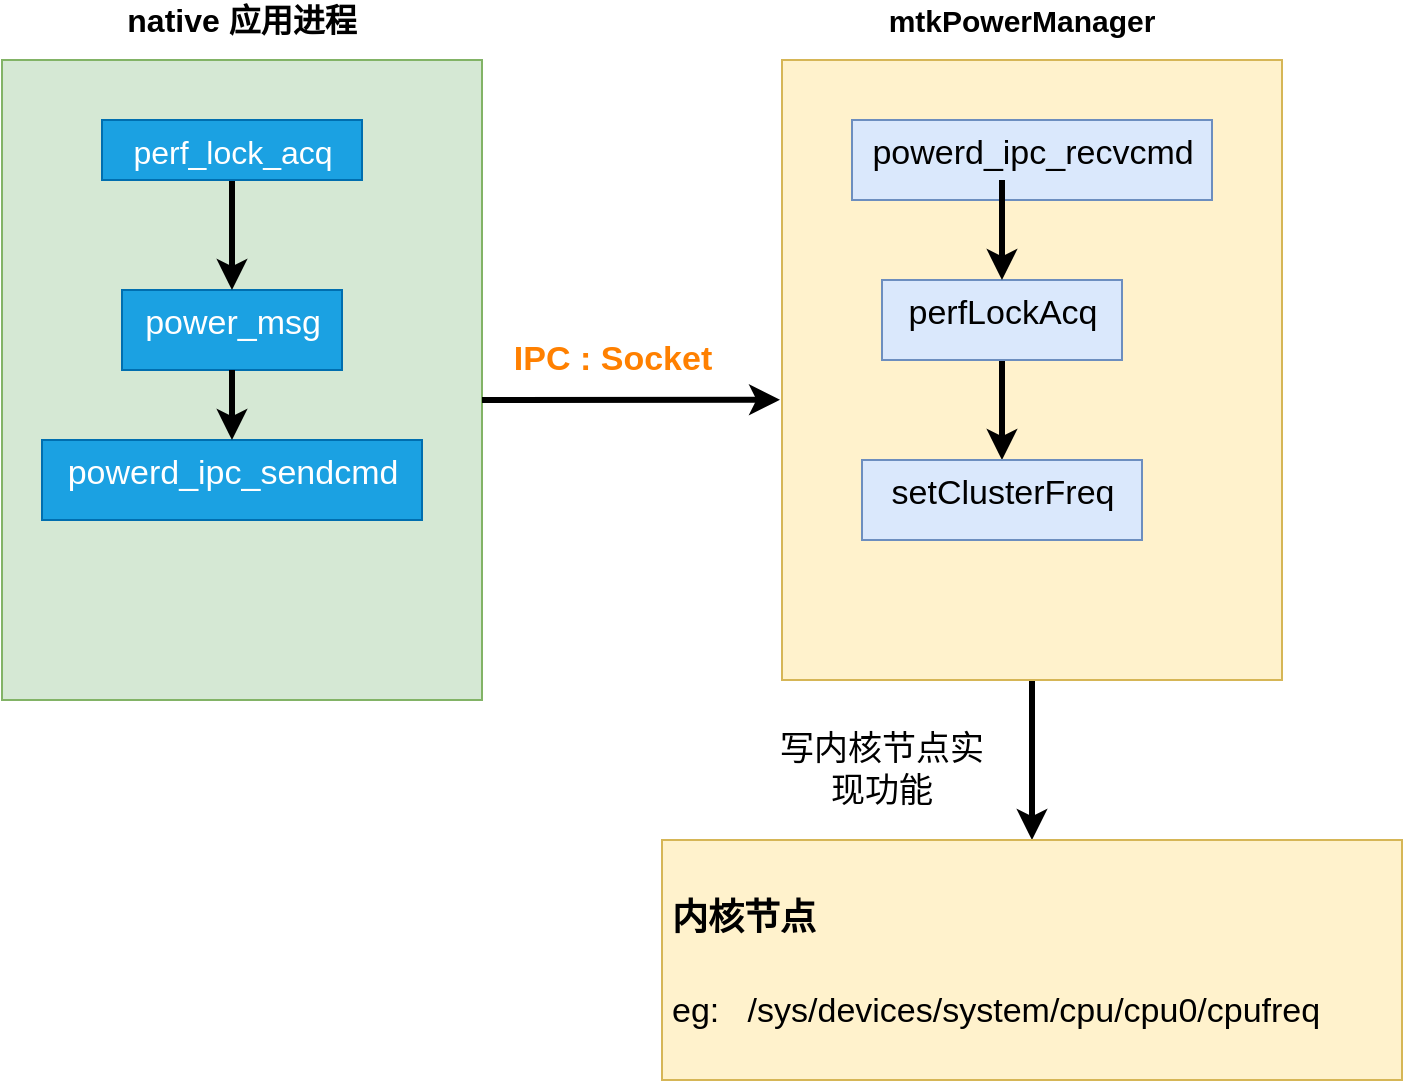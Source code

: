 <mxfile version="12.7.9" type="github"><diagram id="-TchQtb3AJXOK8DbyAvU" name="第 1 页"><mxGraphModel dx="1039" dy="628" grid="1" gridSize="10" guides="1" tooltips="1" connect="1" arrows="1" fold="1" page="1" pageScale="1" pageWidth="850" pageHeight="1100" math="0" shadow="0"><root><mxCell id="0"/><mxCell id="1" parent="0"/><mxCell id="_dVT5OMV5t2itXKmZxMu-1" value="" style="rounded=0;whiteSpace=wrap;html=1;fillColor=#d5e8d4;strokeColor=#82b366;" vertex="1" parent="1"><mxGeometry x="70" y="110" width="240" height="320" as="geometry"/></mxCell><mxCell id="_dVT5OMV5t2itXKmZxMu-2" value="native 应用进程" style="text;html=1;strokeColor=none;fillColor=none;align=center;verticalAlign=middle;whiteSpace=wrap;rounded=0;fontSize=16;fontStyle=1" vertex="1" parent="1"><mxGeometry x="110" y="80" width="160" height="20" as="geometry"/></mxCell><mxCell id="_dVT5OMV5t2itXKmZxMu-36" value="" style="edgeStyle=orthogonalEdgeStyle;rounded=0;orthogonalLoop=1;jettySize=auto;html=1;strokeWidth=3;fontSize=17;" edge="1" parent="1" source="_dVT5OMV5t2itXKmZxMu-4" target="_dVT5OMV5t2itXKmZxMu-13"><mxGeometry relative="1" as="geometry"/></mxCell><mxCell id="_dVT5OMV5t2itXKmZxMu-4" value="" style="rounded=0;whiteSpace=wrap;html=1;fillColor=#fff2cc;strokeColor=#d6b656;" vertex="1" parent="1"><mxGeometry x="460" y="110" width="250" height="310" as="geometry"/></mxCell><mxCell id="_dVT5OMV5t2itXKmZxMu-5" value="mtkPowerManager" style="text;html=1;strokeColor=none;fillColor=none;align=center;verticalAlign=middle;whiteSpace=wrap;rounded=0;fontStyle=1;fontSize=15;" vertex="1" parent="1"><mxGeometry x="530" y="80" width="100" height="20" as="geometry"/></mxCell><mxCell id="_dVT5OMV5t2itXKmZxMu-7" value="" style="endArrow=classic;html=1;entryX=-0.004;entryY=0.548;entryDx=0;entryDy=0;entryPerimeter=0;strokeWidth=3;" edge="1" parent="1" target="_dVT5OMV5t2itXKmZxMu-4"><mxGeometry width="50" height="50" relative="1" as="geometry"><mxPoint x="310" y="280" as="sourcePoint"/><mxPoint x="360" y="230" as="targetPoint"/></mxGeometry></mxCell><mxCell id="_dVT5OMV5t2itXKmZxMu-8" value="&lt;font style=&quot;font-size: 17px;&quot; color=&quot;#FF8000&quot;&gt;&lt;b style=&quot;font-size: 17px;&quot;&gt;IPC : Socket&lt;/b&gt;&lt;/font&gt;" style="text;html=1;align=center;verticalAlign=middle;resizable=0;points=[];autosize=1;fontSize=17;" vertex="1" parent="1"><mxGeometry x="320" y="245" width="110" height="30" as="geometry"/></mxCell><mxCell id="_dVT5OMV5t2itXKmZxMu-13" value="&lt;h1&gt;&lt;font style=&quot;font-size: 18px&quot;&gt;内核节点&lt;/font&gt;&lt;/h1&gt;&lt;p&gt;eg:&amp;nbsp;&amp;nbsp; /sys/devices/system/cpu/cpu0/cpufreq&amp;nbsp;&amp;nbsp; &lt;br&gt;&lt;/p&gt;" style="text;html=1;strokeColor=#d6b656;fillColor=#fff2cc;spacing=5;spacingTop=-20;whiteSpace=wrap;overflow=hidden;rounded=0;fontSize=17;verticalAlign=top;horizontal=1;" vertex="1" parent="1"><mxGeometry x="400" y="500" width="370" height="120" as="geometry"/></mxCell><mxCell id="_dVT5OMV5t2itXKmZxMu-14" value="powerd_ipc_sendcmd" style="text;html=1;fontSize=17;fillColor=#1ba1e2;strokeColor=#006EAF;fontColor=#ffffff;align=center;" vertex="1" parent="1"><mxGeometry x="90" y="300" width="190" height="40" as="geometry"/></mxCell><mxCell id="_dVT5OMV5t2itXKmZxMu-15" value="power_msg" style="text;html=1;fontSize=17;fillColor=#1ba1e2;strokeColor=#006EAF;fontColor=#ffffff;align=center;" vertex="1" parent="1"><mxGeometry x="130" y="225" width="110" height="40" as="geometry"/></mxCell><mxCell id="_dVT5OMV5t2itXKmZxMu-16" value="" style="endArrow=classic;html=1;strokeWidth=3;fontSize=17;exitX=0.5;exitY=1;exitDx=0;exitDy=0;" edge="1" parent="1" source="_dVT5OMV5t2itXKmZxMu-47" target="_dVT5OMV5t2itXKmZxMu-15"><mxGeometry width="50" height="50" relative="1" as="geometry"><mxPoint x="180" y="150" as="sourcePoint"/><mxPoint x="182" y="189" as="targetPoint"/></mxGeometry></mxCell><mxCell id="_dVT5OMV5t2itXKmZxMu-24" value="" style="endArrow=classic;html=1;strokeWidth=3;fontSize=17;exitX=0.5;exitY=1;exitDx=0;exitDy=0;" edge="1" parent="1" source="_dVT5OMV5t2itXKmZxMu-15" target="_dVT5OMV5t2itXKmZxMu-14"><mxGeometry width="50" height="50" relative="1" as="geometry"><mxPoint x="370" y="390" as="sourcePoint"/><mxPoint x="420" y="340" as="targetPoint"/></mxGeometry></mxCell><mxCell id="_dVT5OMV5t2itXKmZxMu-25" value="&lt;div align=&quot;center&quot;&gt;powerd_ipc_recvcmd&lt;/div&gt;" style="text;html=1;fontSize=17;fillColor=#dae8fc;strokeColor=#6c8ebf;align=center;" vertex="1" parent="1"><mxGeometry x="495" y="140" width="180" height="40" as="geometry"/></mxCell><mxCell id="_dVT5OMV5t2itXKmZxMu-32" value="" style="edgeStyle=orthogonalEdgeStyle;rounded=0;orthogonalLoop=1;jettySize=auto;html=1;strokeWidth=3;fontSize=17;" edge="1" parent="1" source="_dVT5OMV5t2itXKmZxMu-26" target="_dVT5OMV5t2itXKmZxMu-27"><mxGeometry relative="1" as="geometry"/></mxCell><mxCell id="_dVT5OMV5t2itXKmZxMu-26" value="perfLockAcq" style="text;html=1;fontSize=17;align=center;fillColor=#dae8fc;strokeColor=#6c8ebf;" vertex="1" parent="1"><mxGeometry x="510" y="220" width="120" height="40" as="geometry"/></mxCell><mxCell id="_dVT5OMV5t2itXKmZxMu-27" value="setClusterFreq" style="text;html=1;fontSize=17;align=center;fillColor=#dae8fc;strokeColor=#6c8ebf;" vertex="1" parent="1"><mxGeometry x="500" y="310" width="140" height="40" as="geometry"/></mxCell><mxCell id="_dVT5OMV5t2itXKmZxMu-28" value="" style="endArrow=classic;html=1;strokeWidth=3;fontSize=17;exitX=0.5;exitY=1;exitDx=0;exitDy=0;" edge="1" parent="1"><mxGeometry width="50" height="50" relative="1" as="geometry"><mxPoint x="570" y="170" as="sourcePoint"/><mxPoint x="570" y="220" as="targetPoint"/></mxGeometry></mxCell><mxCell id="_dVT5OMV5t2itXKmZxMu-37" value="写内核节点实现功能" style="text;html=1;strokeColor=none;fillColor=none;align=center;verticalAlign=middle;whiteSpace=wrap;rounded=0;fontSize=17;" vertex="1" parent="1"><mxGeometry x="450" y="450" width="120" height="30" as="geometry"/></mxCell><mxCell id="_dVT5OMV5t2itXKmZxMu-47" value="perf_lock_acq" style="text;html=1;fontSize=16;align=center;fillColor=#1ba1e2;strokeColor=#006EAF;fontColor=#ffffff;" vertex="1" parent="1"><mxGeometry x="120" y="140" width="130" height="30" as="geometry"/></mxCell></root></mxGraphModel></diagram></mxfile>